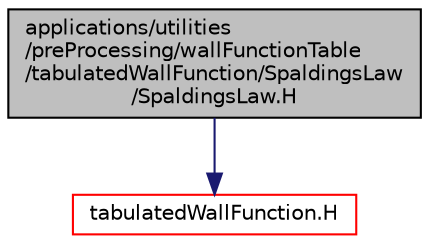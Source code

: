 digraph "applications/utilities/preProcessing/wallFunctionTable/tabulatedWallFunction/SpaldingsLaw/SpaldingsLaw.H"
{
  bgcolor="transparent";
  edge [fontname="Helvetica",fontsize="10",labelfontname="Helvetica",labelfontsize="10"];
  node [fontname="Helvetica",fontsize="10",shape=record];
  Node1 [label="applications/utilities\l/preProcessing/wallFunctionTable\l/tabulatedWallFunction/SpaldingsLaw\l/SpaldingsLaw.H",height=0.2,width=0.4,color="black", fillcolor="grey75", style="filled" fontcolor="black"];
  Node1 -> Node2 [color="midnightblue",fontsize="10",style="solid",fontname="Helvetica"];
  Node2 [label="tabulatedWallFunction.H",height=0.2,width=0.4,color="red",URL="$tabulatedWallFunction_8H.html"];
}
